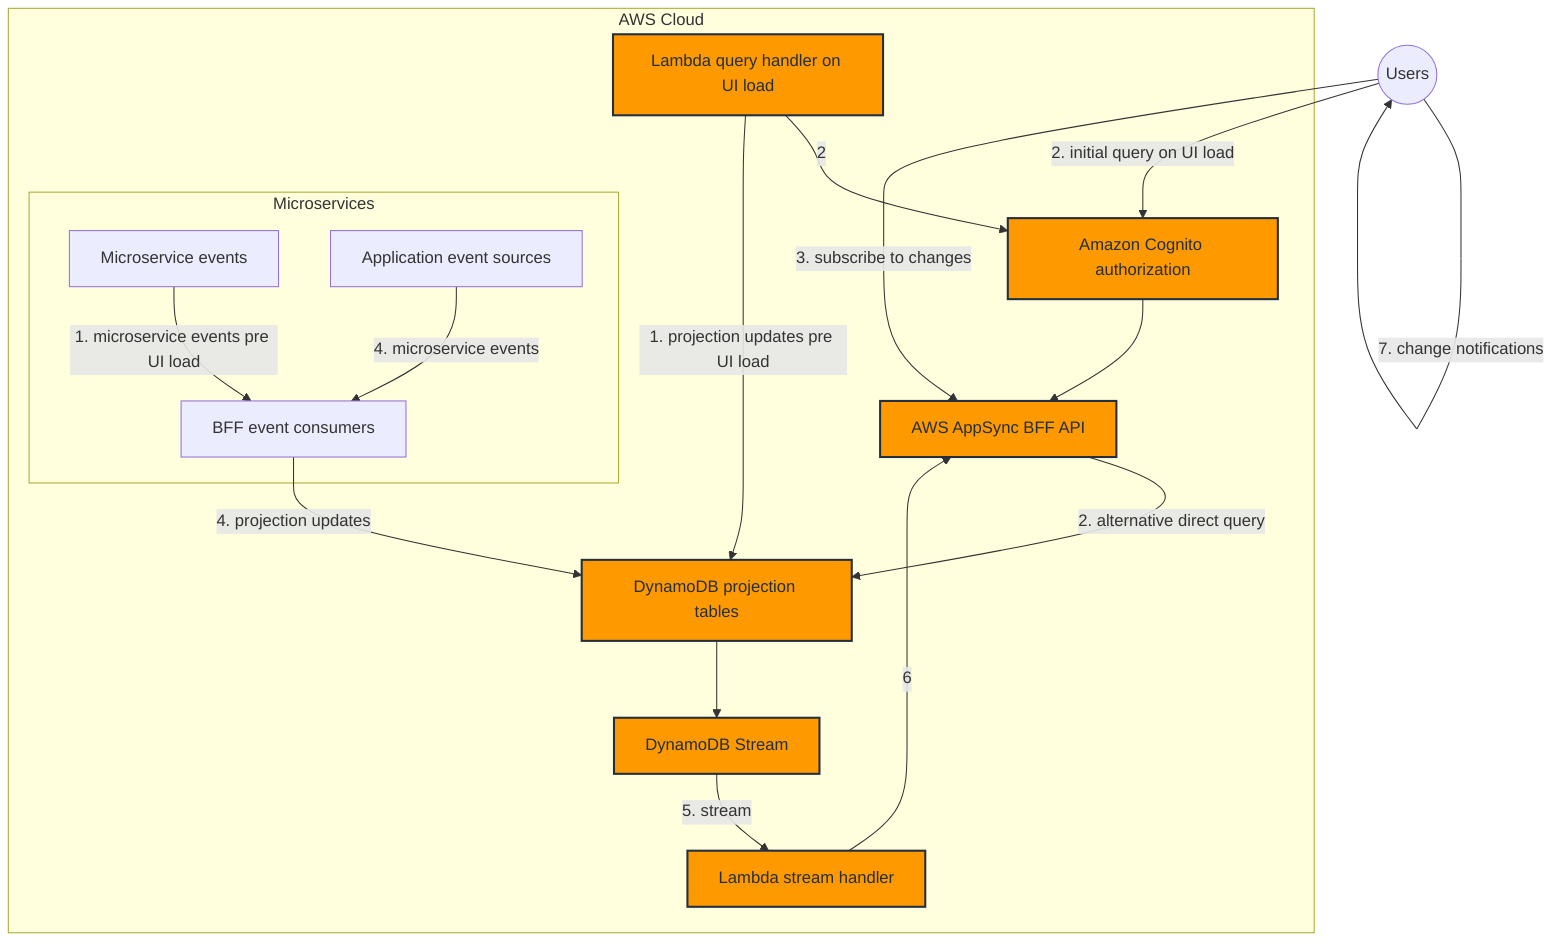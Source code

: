 graph TD
    Users((Users))
    subgraph AWS Cloud
        cognito:auth[Amazon Cognito authorization]
        appsync:api[AWS AppSync BFF API]
        dynamodb:projections[DynamoDB projection tables]
        lambda:query[Lambda query handler on UI load]
        lambda:stream[Lambda stream handler]
        dynamodb:stream[DynamoDB Stream]
        
        subgraph Microservices
            microservice:events[Microservice events]
            bff:consumers[BFF event consumers]
            app:sources[Application event sources]
        end
    end
    
    Users -->|2. initial query on UI load| cognito:auth
    Users -->|3. subscribe to changes| appsync:api
    Users -->|7. change notifications| Users
    
    cognito:auth --> appsync:api
    appsync:api -->|2. alternative direct query| dynamodb:projections
    
    lambda:query -->|2| cognito:auth
    lambda:query -->|1. projection updates pre UI load| dynamodb:projections
    
    microservice:events -->|1. microservice events pre UI load| bff:consumers
    app:sources -->|4. microservice events| bff:consumers
    
    bff:consumers -->|4. projection updates| dynamodb:projections
    
    dynamodb:projections --> dynamodb:stream
    dynamodb:stream -->|5. stream| lambda:stream
    lambda:stream -->|6| appsync:api
    
    classDef aws fill:#FF9900,stroke:#232F3E,stroke-width:2px,color:#232F3E;
    class cognito:auth,appsync:api,dynamodb:projections,lambda:query,lambda:stream,dynamodb:stream aws;